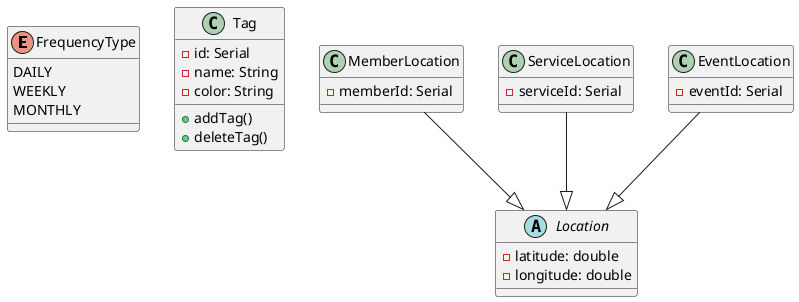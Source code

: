 @startuml
enum FrequencyType {
    DAILY
    WEEKLY
    MONTHLY
}
class Tag {
    -id: Serial
    -name: String
    -color: String

    +addTag()
    +deleteTag()
}

abstract class Location {
    - latitude: double
    - longitude: double
    }

class MemberLocation {
    -memberId: Serial
}

MemberLocation --|> Location

class ServiceLocation {
    -serviceId: Serial
}
ServiceLocation --|> Location

class EventLocation {
    -eventId: Serial
}
EventLocation --|> Location
@enduml